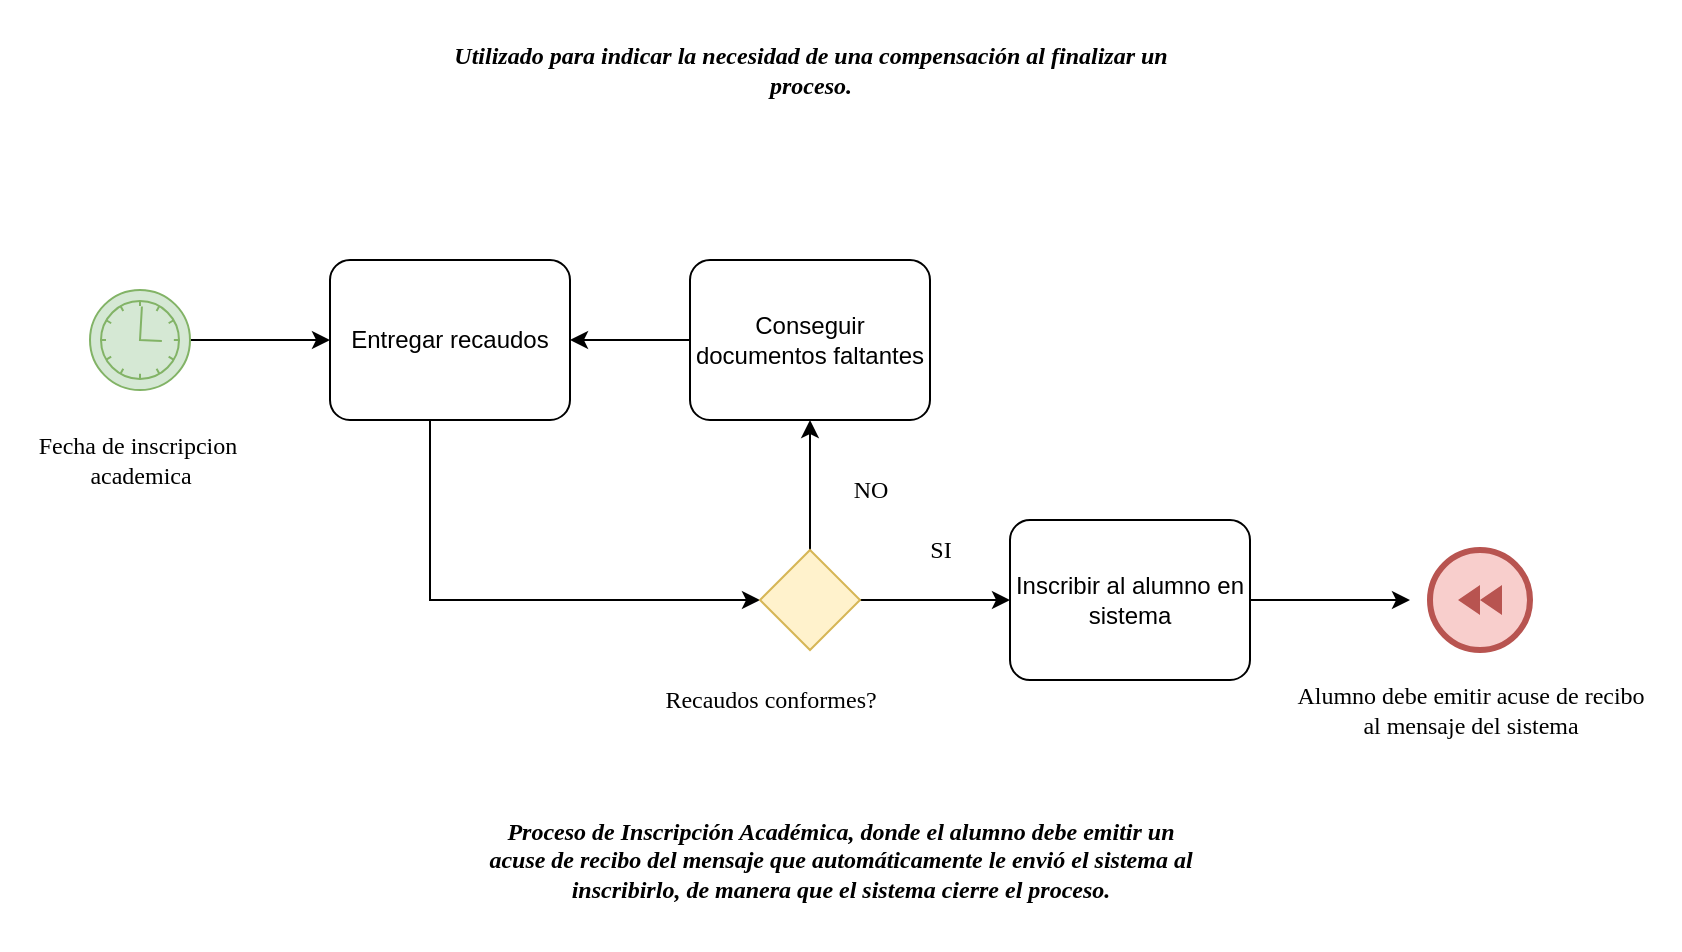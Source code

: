 <mxfile version="20.3.0" type="device"><diagram id="2zEcpBMTQg7aLv2WQsfc" name="Página-1"><mxGraphModel dx="1021" dy="651" grid="1" gridSize="10" guides="1" tooltips="1" connect="1" arrows="1" fold="1" page="1" pageScale="1" pageWidth="1169" pageHeight="827" math="0" shadow="0"><root><mxCell id="0"/><mxCell id="1" parent="0"/><mxCell id="ZBbnLHUIyTQLxYjVdT0a-2" value="&lt;h4&gt;&lt;i&gt;&lt;font face=&quot;Georgia&quot;&gt;Utilizado para indicar la necesidad de una compensación al finalizar un&lt;br&gt;proceso.&lt;/font&gt;&lt;/i&gt;&lt;br&gt;&lt;/h4&gt;" style="text;html=1;align=center;verticalAlign=middle;resizable=0;points=[];autosize=1;strokeColor=none;fillColor=none;" vertex="1" parent="1"><mxGeometry x="235" y="45" width="470" height="70" as="geometry"/></mxCell><mxCell id="2G28ph015y-KWoTbm6aI-32" style="edgeStyle=orthogonalEdgeStyle;rounded=0;orthogonalLoop=1;jettySize=auto;html=1;entryX=0;entryY=0.5;entryDx=0;entryDy=0;entryPerimeter=0;fontFamily=Georgia;" edge="1" parent="1" source="ZBbnLHUIyTQLxYjVdT0a-3" target="2G28ph015y-KWoTbm6aI-24"><mxGeometry relative="1" as="geometry"><Array as="points"><mxPoint x="280" y="345"/></Array></mxGeometry></mxCell><mxCell id="ZBbnLHUIyTQLxYjVdT0a-3" value="Entregar recaudos" style="points=[[0.25,0,0],[0.5,0,0],[0.75,0,0],[1,0.25,0],[1,0.5,0],[1,0.75,0],[0.75,1,0],[0.5,1,0],[0.25,1,0],[0,0.75,0],[0,0.5,0],[0,0.25,0]];shape=mxgraph.bpmn.task;whiteSpace=wrap;rectStyle=rounded;size=10;taskMarker=abstract;" vertex="1" parent="1"><mxGeometry x="230" y="175" width="120" height="80" as="geometry"/></mxCell><mxCell id="ZBbnLHUIyTQLxYjVdT0a-14" value="&lt;h4&gt;&lt;i&gt;&lt;font face=&quot;Georgia&quot;&gt;Proceso de Inscripción Académica, donde el alumno debe emitir un&lt;br&gt;acuse de recibo del mensaje que automáticamente le envió el sistema al&lt;br&gt;inscribirlo, de manera que el sistema cierre el proceso.&lt;/font&gt;&lt;/i&gt;&lt;br&gt;&lt;/h4&gt;" style="text;html=1;align=center;verticalAlign=middle;resizable=0;points=[];autosize=1;strokeColor=none;fillColor=none;" vertex="1" parent="1"><mxGeometry x="250" y="430" width="470" height="90" as="geometry"/></mxCell><mxCell id="2G28ph015y-KWoTbm6aI-23" value="" style="edgeStyle=orthogonalEdgeStyle;rounded=0;orthogonalLoop=1;jettySize=auto;html=1;fontFamily=Georgia;" edge="1" parent="1" source="2G28ph015y-KWoTbm6aI-6" target="ZBbnLHUIyTQLxYjVdT0a-3"><mxGeometry relative="1" as="geometry"/></mxCell><mxCell id="2G28ph015y-KWoTbm6aI-6" value="Conseguir documentos faltantes" style="points=[[0.25,0,0],[0.5,0,0],[0.75,0,0],[1,0.25,0],[1,0.5,0],[1,0.75,0],[0.75,1,0],[0.5,1,0],[0.25,1,0],[0,0.75,0],[0,0.5,0],[0,0.25,0]];shape=mxgraph.bpmn.task;whiteSpace=wrap;rectStyle=rounded;size=10;taskMarker=abstract;" vertex="1" parent="1"><mxGeometry x="410" y="175" width="120" height="80" as="geometry"/></mxCell><mxCell id="2G28ph015y-KWoTbm6aI-20" value="Fecha de inscripcion&amp;nbsp;&lt;br&gt;academica" style="text;html=1;align=center;verticalAlign=middle;resizable=0;points=[];autosize=1;strokeColor=none;fillColor=none;fontFamily=Georgia;" vertex="1" parent="1"><mxGeometry x="65" y="255" width="140" height="40" as="geometry"/></mxCell><mxCell id="2G28ph015y-KWoTbm6aI-22" value="" style="edgeStyle=orthogonalEdgeStyle;rounded=0;orthogonalLoop=1;jettySize=auto;html=1;fontFamily=Georgia;" edge="1" parent="1" source="2G28ph015y-KWoTbm6aI-21" target="ZBbnLHUIyTQLxYjVdT0a-3"><mxGeometry relative="1" as="geometry"/></mxCell><mxCell id="2G28ph015y-KWoTbm6aI-21" value="" style="points=[[0.145,0.145,0],[0.5,0,0],[0.855,0.145,0],[1,0.5,0],[0.855,0.855,0],[0.5,1,0],[0.145,0.855,0],[0,0.5,0]];shape=mxgraph.bpmn.event;html=1;verticalLabelPosition=bottom;labelBackgroundColor=#ffffff;verticalAlign=top;align=center;perimeter=ellipsePerimeter;outlineConnect=0;aspect=fixed;outline=standard;symbol=timer;fontFamily=Georgia;fillColor=#d5e8d4;strokeColor=#82b366;" vertex="1" parent="1"><mxGeometry x="110" y="190" width="50" height="50" as="geometry"/></mxCell><mxCell id="2G28ph015y-KWoTbm6aI-25" value="" style="edgeStyle=orthogonalEdgeStyle;rounded=0;orthogonalLoop=1;jettySize=auto;html=1;fontFamily=Georgia;" edge="1" parent="1" source="2G28ph015y-KWoTbm6aI-24" target="2G28ph015y-KWoTbm6aI-6"><mxGeometry relative="1" as="geometry"/></mxCell><mxCell id="2G28ph015y-KWoTbm6aI-29" value="" style="edgeStyle=orthogonalEdgeStyle;rounded=0;orthogonalLoop=1;jettySize=auto;html=1;fontFamily=Georgia;" edge="1" parent="1" source="2G28ph015y-KWoTbm6aI-24" target="2G28ph015y-KWoTbm6aI-26"><mxGeometry relative="1" as="geometry"/></mxCell><mxCell id="2G28ph015y-KWoTbm6aI-24" value="" style="points=[[0.25,0.25,0],[0.5,0,0],[0.75,0.25,0],[1,0.5,0],[0.75,0.75,0],[0.5,1,0],[0.25,0.75,0],[0,0.5,0]];shape=mxgraph.bpmn.gateway2;html=1;verticalLabelPosition=bottom;labelBackgroundColor=#ffffff;verticalAlign=top;align=center;perimeter=rhombusPerimeter;outlineConnect=0;outline=none;symbol=none;fontFamily=Georgia;fillColor=#fff2cc;strokeColor=#d6b656;" vertex="1" parent="1"><mxGeometry x="445" y="320" width="50" height="50" as="geometry"/></mxCell><mxCell id="2G28ph015y-KWoTbm6aI-27" value="" style="edgeStyle=orthogonalEdgeStyle;rounded=0;orthogonalLoop=1;jettySize=auto;html=1;fontFamily=Georgia;" edge="1" parent="1" source="2G28ph015y-KWoTbm6aI-26"><mxGeometry relative="1" as="geometry"><mxPoint x="770" y="345" as="targetPoint"/></mxGeometry></mxCell><mxCell id="2G28ph015y-KWoTbm6aI-26" value="Inscribir al alumno en sistema" style="points=[[0.25,0,0],[0.5,0,0],[0.75,0,0],[1,0.25,0],[1,0.5,0],[1,0.75,0],[0.75,1,0],[0.5,1,0],[0.25,1,0],[0,0.75,0],[0,0.5,0],[0,0.25,0]];shape=mxgraph.bpmn.task;whiteSpace=wrap;rectStyle=rounded;size=10;taskMarker=abstract;" vertex="1" parent="1"><mxGeometry x="570" y="305" width="120" height="80" as="geometry"/></mxCell><mxCell id="2G28ph015y-KWoTbm6aI-28" value="Alumno debe emitir acuse de recibo&lt;br&gt;al mensaje del sistema" style="text;html=1;align=center;verticalAlign=middle;resizable=0;points=[];autosize=1;strokeColor=none;fillColor=none;fontFamily=Georgia;" vertex="1" parent="1"><mxGeometry x="695" y="380" width="210" height="40" as="geometry"/></mxCell><mxCell id="2G28ph015y-KWoTbm6aI-30" value="SI" style="text;html=1;align=center;verticalAlign=middle;resizable=0;points=[];autosize=1;strokeColor=none;fillColor=none;fontFamily=Georgia;" vertex="1" parent="1"><mxGeometry x="520" y="305" width="30" height="30" as="geometry"/></mxCell><mxCell id="2G28ph015y-KWoTbm6aI-31" value="NO" style="text;html=1;align=center;verticalAlign=middle;resizable=0;points=[];autosize=1;strokeColor=none;fillColor=none;fontFamily=Georgia;" vertex="1" parent="1"><mxGeometry x="480" y="275" width="40" height="30" as="geometry"/></mxCell><mxCell id="2G28ph015y-KWoTbm6aI-33" value="Recaudos conformes?" style="text;html=1;align=center;verticalAlign=middle;resizable=0;points=[];autosize=1;strokeColor=none;fillColor=none;fontFamily=Georgia;" vertex="1" parent="1"><mxGeometry x="380" y="380" width="140" height="30" as="geometry"/></mxCell><mxCell id="2G28ph015y-KWoTbm6aI-37" value="" style="points=[[0.145,0.145,0],[0.5,0,0],[0.855,0.145,0],[1,0.5,0],[0.855,0.855,0],[0.5,1,0],[0.145,0.855,0],[0,0.5,0]];shape=mxgraph.bpmn.event;html=1;verticalLabelPosition=bottom;labelBackgroundColor=#ffffff;verticalAlign=top;align=center;perimeter=ellipsePerimeter;outlineConnect=0;aspect=fixed;outline=end;symbol=compensation;fontFamily=Georgia;fillColor=#f8cecc;strokeColor=#b85450;" vertex="1" parent="1"><mxGeometry x="780" y="320" width="50" height="50" as="geometry"/></mxCell></root></mxGraphModel></diagram></mxfile>